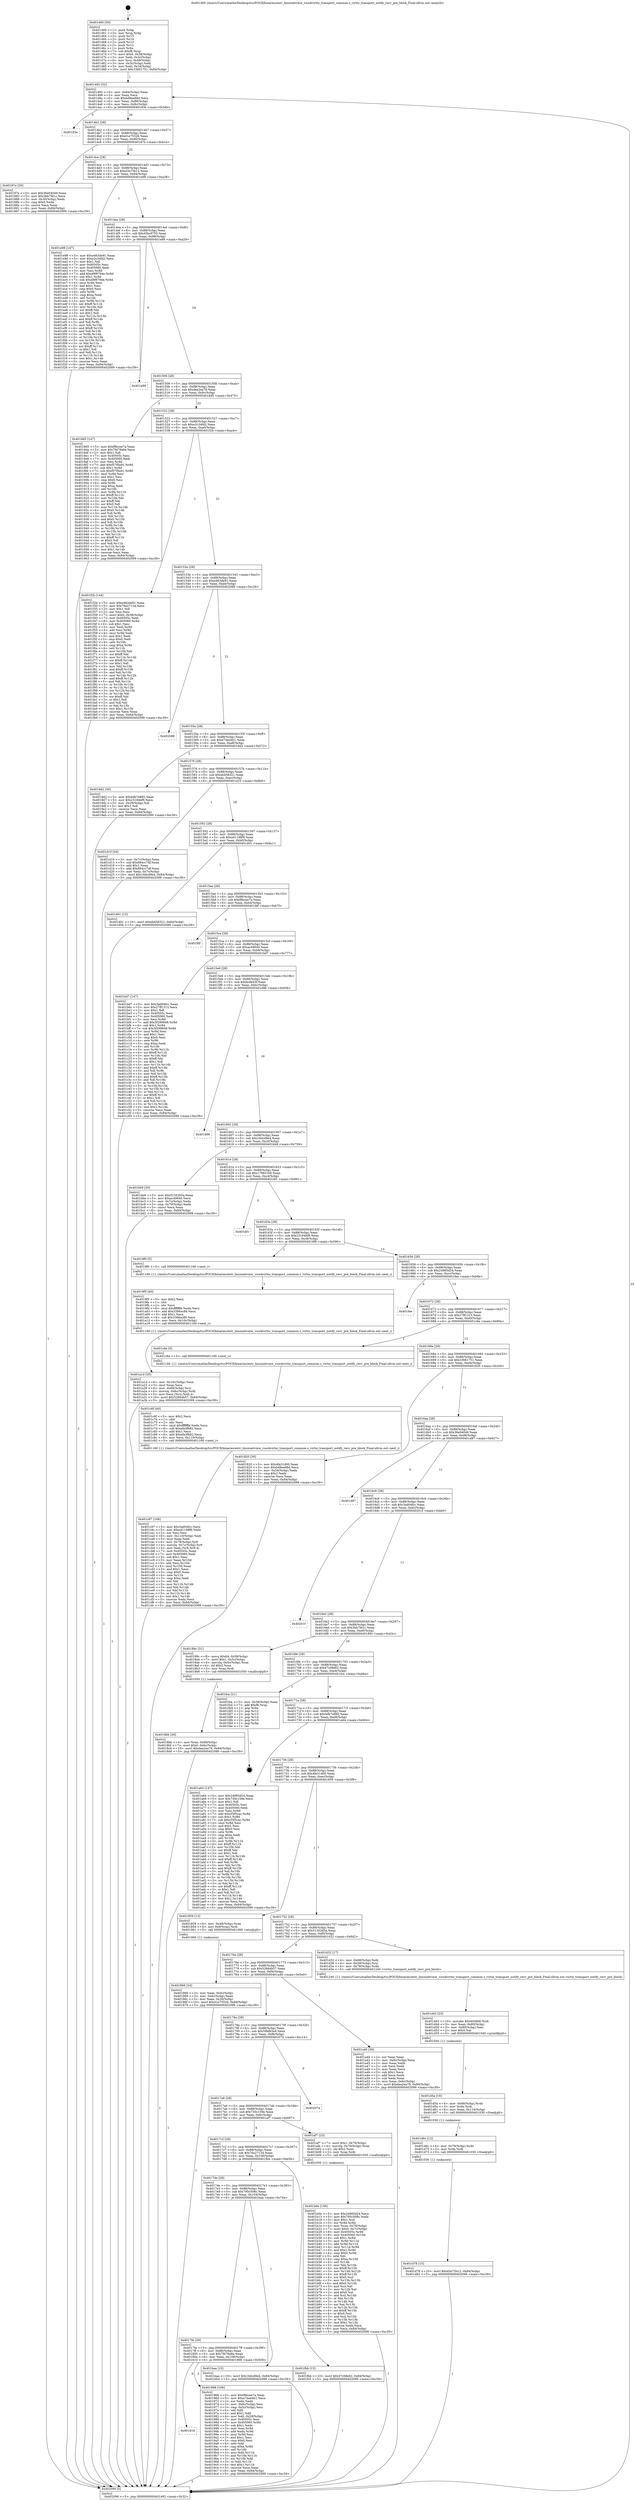 digraph "0x401460" {
  label = "0x401460 (/mnt/c/Users/mathe/Desktop/tcc/POCII/binaries/extr_linuxnetvmw_vsockvirtio_transport_common.c_virtio_transport_notify_recv_pre_block_Final-ollvm.out::main(0))"
  labelloc = "t"
  node[shape=record]

  Entry [label="",width=0.3,height=0.3,shape=circle,fillcolor=black,style=filled]
  "0x401492" [label="{
     0x401492 [32]\l
     | [instrs]\l
     &nbsp;&nbsp;0x401492 \<+6\>: mov -0x84(%rbp),%eax\l
     &nbsp;&nbsp;0x401498 \<+2\>: mov %eax,%ecx\l
     &nbsp;&nbsp;0x40149a \<+6\>: sub $0xbd8ee88d,%ecx\l
     &nbsp;&nbsp;0x4014a0 \<+6\>: mov %eax,-0x88(%rbp)\l
     &nbsp;&nbsp;0x4014a6 \<+6\>: mov %ecx,-0x8c(%rbp)\l
     &nbsp;&nbsp;0x4014ac \<+6\>: je 000000000040183e \<main+0x3de\>\l
  }"]
  "0x40183e" [label="{
     0x40183e\l
  }", style=dashed]
  "0x4014b2" [label="{
     0x4014b2 [28]\l
     | [instrs]\l
     &nbsp;&nbsp;0x4014b2 \<+5\>: jmp 00000000004014b7 \<main+0x57\>\l
     &nbsp;&nbsp;0x4014b7 \<+6\>: mov -0x88(%rbp),%eax\l
     &nbsp;&nbsp;0x4014bd \<+5\>: sub $0xd1e75526,%eax\l
     &nbsp;&nbsp;0x4014c2 \<+6\>: mov %eax,-0x90(%rbp)\l
     &nbsp;&nbsp;0x4014c8 \<+6\>: je 000000000040187e \<main+0x41e\>\l
  }"]
  Exit [label="",width=0.3,height=0.3,shape=circle,fillcolor=black,style=filled,peripheries=2]
  "0x40187e" [label="{
     0x40187e [30]\l
     | [instrs]\l
     &nbsp;&nbsp;0x40187e \<+5\>: mov $0x36e04049,%eax\l
     &nbsp;&nbsp;0x401883 \<+5\>: mov $0x3bb7fd1c,%ecx\l
     &nbsp;&nbsp;0x401888 \<+3\>: mov -0x30(%rbp),%edx\l
     &nbsp;&nbsp;0x40188b \<+3\>: cmp $0x0,%edx\l
     &nbsp;&nbsp;0x40188e \<+3\>: cmove %ecx,%eax\l
     &nbsp;&nbsp;0x401891 \<+6\>: mov %eax,-0x84(%rbp)\l
     &nbsp;&nbsp;0x401897 \<+5\>: jmp 0000000000402099 \<main+0xc39\>\l
  }"]
  "0x4014ce" [label="{
     0x4014ce [28]\l
     | [instrs]\l
     &nbsp;&nbsp;0x4014ce \<+5\>: jmp 00000000004014d3 \<main+0x73\>\l
     &nbsp;&nbsp;0x4014d3 \<+6\>: mov -0x88(%rbp),%eax\l
     &nbsp;&nbsp;0x4014d9 \<+5\>: sub $0xd3a75b12,%eax\l
     &nbsp;&nbsp;0x4014de \<+6\>: mov %eax,-0x94(%rbp)\l
     &nbsp;&nbsp;0x4014e4 \<+6\>: je 0000000000401e98 \<main+0xa38\>\l
  }"]
  "0x401d78" [label="{
     0x401d78 [15]\l
     | [instrs]\l
     &nbsp;&nbsp;0x401d78 \<+10\>: movl $0xd3a75b12,-0x84(%rbp)\l
     &nbsp;&nbsp;0x401d82 \<+5\>: jmp 0000000000402099 \<main+0xc39\>\l
  }"]
  "0x401e98" [label="{
     0x401e98 [147]\l
     | [instrs]\l
     &nbsp;&nbsp;0x401e98 \<+5\>: mov $0xe463de91,%eax\l
     &nbsp;&nbsp;0x401e9d \<+5\>: mov $0xe2c34fd2,%ecx\l
     &nbsp;&nbsp;0x401ea2 \<+2\>: mov $0x1,%dl\l
     &nbsp;&nbsp;0x401ea4 \<+7\>: mov 0x40505c,%esi\l
     &nbsp;&nbsp;0x401eab \<+7\>: mov 0x405060,%edi\l
     &nbsp;&nbsp;0x401eb2 \<+3\>: mov %esi,%r8d\l
     &nbsp;&nbsp;0x401eb5 \<+7\>: add $0xd9f8794e,%r8d\l
     &nbsp;&nbsp;0x401ebc \<+4\>: sub $0x1,%r8d\l
     &nbsp;&nbsp;0x401ec0 \<+7\>: sub $0xd9f8794e,%r8d\l
     &nbsp;&nbsp;0x401ec7 \<+4\>: imul %r8d,%esi\l
     &nbsp;&nbsp;0x401ecb \<+3\>: and $0x1,%esi\l
     &nbsp;&nbsp;0x401ece \<+3\>: cmp $0x0,%esi\l
     &nbsp;&nbsp;0x401ed1 \<+4\>: sete %r9b\l
     &nbsp;&nbsp;0x401ed5 \<+3\>: cmp $0xa,%edi\l
     &nbsp;&nbsp;0x401ed8 \<+4\>: setl %r10b\l
     &nbsp;&nbsp;0x401edc \<+3\>: mov %r9b,%r11b\l
     &nbsp;&nbsp;0x401edf \<+4\>: xor $0xff,%r11b\l
     &nbsp;&nbsp;0x401ee3 \<+3\>: mov %r10b,%bl\l
     &nbsp;&nbsp;0x401ee6 \<+3\>: xor $0xff,%bl\l
     &nbsp;&nbsp;0x401ee9 \<+3\>: xor $0x1,%dl\l
     &nbsp;&nbsp;0x401eec \<+3\>: mov %r11b,%r14b\l
     &nbsp;&nbsp;0x401eef \<+4\>: and $0xff,%r14b\l
     &nbsp;&nbsp;0x401ef3 \<+3\>: and %dl,%r9b\l
     &nbsp;&nbsp;0x401ef6 \<+3\>: mov %bl,%r15b\l
     &nbsp;&nbsp;0x401ef9 \<+4\>: and $0xff,%r15b\l
     &nbsp;&nbsp;0x401efd \<+3\>: and %dl,%r10b\l
     &nbsp;&nbsp;0x401f00 \<+3\>: or %r9b,%r14b\l
     &nbsp;&nbsp;0x401f03 \<+3\>: or %r10b,%r15b\l
     &nbsp;&nbsp;0x401f06 \<+3\>: xor %r15b,%r14b\l
     &nbsp;&nbsp;0x401f09 \<+3\>: or %bl,%r11b\l
     &nbsp;&nbsp;0x401f0c \<+4\>: xor $0xff,%r11b\l
     &nbsp;&nbsp;0x401f10 \<+3\>: or $0x1,%dl\l
     &nbsp;&nbsp;0x401f13 \<+3\>: and %dl,%r11b\l
     &nbsp;&nbsp;0x401f16 \<+3\>: or %r11b,%r14b\l
     &nbsp;&nbsp;0x401f19 \<+4\>: test $0x1,%r14b\l
     &nbsp;&nbsp;0x401f1d \<+3\>: cmovne %ecx,%eax\l
     &nbsp;&nbsp;0x401f20 \<+6\>: mov %eax,-0x84(%rbp)\l
     &nbsp;&nbsp;0x401f26 \<+5\>: jmp 0000000000402099 \<main+0xc39\>\l
  }"]
  "0x4014ea" [label="{
     0x4014ea [28]\l
     | [instrs]\l
     &nbsp;&nbsp;0x4014ea \<+5\>: jmp 00000000004014ef \<main+0x8f\>\l
     &nbsp;&nbsp;0x4014ef \<+6\>: mov -0x88(%rbp),%eax\l
     &nbsp;&nbsp;0x4014f5 \<+5\>: sub $0xd3bc9755,%eax\l
     &nbsp;&nbsp;0x4014fa \<+6\>: mov %eax,-0x98(%rbp)\l
     &nbsp;&nbsp;0x401500 \<+6\>: je 0000000000401e89 \<main+0xa29\>\l
  }"]
  "0x401d6c" [label="{
     0x401d6c [12]\l
     | [instrs]\l
     &nbsp;&nbsp;0x401d6c \<+4\>: mov -0x78(%rbp),%rdx\l
     &nbsp;&nbsp;0x401d70 \<+3\>: mov %rdx,%rdi\l
     &nbsp;&nbsp;0x401d73 \<+5\>: call 0000000000401030 \<free@plt\>\l
     | [calls]\l
     &nbsp;&nbsp;0x401030 \{1\} (unknown)\l
  }"]
  "0x401e89" [label="{
     0x401e89\l
  }", style=dashed]
  "0x401506" [label="{
     0x401506 [28]\l
     | [instrs]\l
     &nbsp;&nbsp;0x401506 \<+5\>: jmp 000000000040150b \<main+0xab\>\l
     &nbsp;&nbsp;0x40150b \<+6\>: mov -0x88(%rbp),%eax\l
     &nbsp;&nbsp;0x401511 \<+5\>: sub $0xdea2ea78,%eax\l
     &nbsp;&nbsp;0x401516 \<+6\>: mov %eax,-0x9c(%rbp)\l
     &nbsp;&nbsp;0x40151c \<+6\>: je 00000000004018d5 \<main+0x475\>\l
  }"]
  "0x401d5a" [label="{
     0x401d5a [18]\l
     | [instrs]\l
     &nbsp;&nbsp;0x401d5a \<+4\>: mov -0x68(%rbp),%rdx\l
     &nbsp;&nbsp;0x401d5e \<+3\>: mov %rdx,%rdi\l
     &nbsp;&nbsp;0x401d61 \<+6\>: mov %eax,-0x114(%rbp)\l
     &nbsp;&nbsp;0x401d67 \<+5\>: call 0000000000401030 \<free@plt\>\l
     | [calls]\l
     &nbsp;&nbsp;0x401030 \{1\} (unknown)\l
  }"]
  "0x4018d5" [label="{
     0x4018d5 [147]\l
     | [instrs]\l
     &nbsp;&nbsp;0x4018d5 \<+5\>: mov $0xf8bcee7a,%eax\l
     &nbsp;&nbsp;0x4018da \<+5\>: mov $0x7fd78a6e,%ecx\l
     &nbsp;&nbsp;0x4018df \<+2\>: mov $0x1,%dl\l
     &nbsp;&nbsp;0x4018e1 \<+7\>: mov 0x40505c,%esi\l
     &nbsp;&nbsp;0x4018e8 \<+7\>: mov 0x405060,%edi\l
     &nbsp;&nbsp;0x4018ef \<+3\>: mov %esi,%r8d\l
     &nbsp;&nbsp;0x4018f2 \<+7\>: add $0xf57f0a91,%r8d\l
     &nbsp;&nbsp;0x4018f9 \<+4\>: sub $0x1,%r8d\l
     &nbsp;&nbsp;0x4018fd \<+7\>: sub $0xf57f0a91,%r8d\l
     &nbsp;&nbsp;0x401904 \<+4\>: imul %r8d,%esi\l
     &nbsp;&nbsp;0x401908 \<+3\>: and $0x1,%esi\l
     &nbsp;&nbsp;0x40190b \<+3\>: cmp $0x0,%esi\l
     &nbsp;&nbsp;0x40190e \<+4\>: sete %r9b\l
     &nbsp;&nbsp;0x401912 \<+3\>: cmp $0xa,%edi\l
     &nbsp;&nbsp;0x401915 \<+4\>: setl %r10b\l
     &nbsp;&nbsp;0x401919 \<+3\>: mov %r9b,%r11b\l
     &nbsp;&nbsp;0x40191c \<+4\>: xor $0xff,%r11b\l
     &nbsp;&nbsp;0x401920 \<+3\>: mov %r10b,%bl\l
     &nbsp;&nbsp;0x401923 \<+3\>: xor $0xff,%bl\l
     &nbsp;&nbsp;0x401926 \<+3\>: xor $0x0,%dl\l
     &nbsp;&nbsp;0x401929 \<+3\>: mov %r11b,%r14b\l
     &nbsp;&nbsp;0x40192c \<+4\>: and $0x0,%r14b\l
     &nbsp;&nbsp;0x401930 \<+3\>: and %dl,%r9b\l
     &nbsp;&nbsp;0x401933 \<+3\>: mov %bl,%r15b\l
     &nbsp;&nbsp;0x401936 \<+4\>: and $0x0,%r15b\l
     &nbsp;&nbsp;0x40193a \<+3\>: and %dl,%r10b\l
     &nbsp;&nbsp;0x40193d \<+3\>: or %r9b,%r14b\l
     &nbsp;&nbsp;0x401940 \<+3\>: or %r10b,%r15b\l
     &nbsp;&nbsp;0x401943 \<+3\>: xor %r15b,%r14b\l
     &nbsp;&nbsp;0x401946 \<+3\>: or %bl,%r11b\l
     &nbsp;&nbsp;0x401949 \<+4\>: xor $0xff,%r11b\l
     &nbsp;&nbsp;0x40194d \<+3\>: or $0x0,%dl\l
     &nbsp;&nbsp;0x401950 \<+3\>: and %dl,%r11b\l
     &nbsp;&nbsp;0x401953 \<+3\>: or %r11b,%r14b\l
     &nbsp;&nbsp;0x401956 \<+4\>: test $0x1,%r14b\l
     &nbsp;&nbsp;0x40195a \<+3\>: cmovne %ecx,%eax\l
     &nbsp;&nbsp;0x40195d \<+6\>: mov %eax,-0x84(%rbp)\l
     &nbsp;&nbsp;0x401963 \<+5\>: jmp 0000000000402099 \<main+0xc39\>\l
  }"]
  "0x401522" [label="{
     0x401522 [28]\l
     | [instrs]\l
     &nbsp;&nbsp;0x401522 \<+5\>: jmp 0000000000401527 \<main+0xc7\>\l
     &nbsp;&nbsp;0x401527 \<+6\>: mov -0x88(%rbp),%eax\l
     &nbsp;&nbsp;0x40152d \<+5\>: sub $0xe2c34fd2,%eax\l
     &nbsp;&nbsp;0x401532 \<+6\>: mov %eax,-0xa0(%rbp)\l
     &nbsp;&nbsp;0x401538 \<+6\>: je 0000000000401f2b \<main+0xacb\>\l
  }"]
  "0x401d43" [label="{
     0x401d43 [23]\l
     | [instrs]\l
     &nbsp;&nbsp;0x401d43 \<+10\>: movabs $0x4030b6,%rdi\l
     &nbsp;&nbsp;0x401d4d \<+3\>: mov %eax,-0x80(%rbp)\l
     &nbsp;&nbsp;0x401d50 \<+3\>: mov -0x80(%rbp),%esi\l
     &nbsp;&nbsp;0x401d53 \<+2\>: mov $0x0,%al\l
     &nbsp;&nbsp;0x401d55 \<+5\>: call 0000000000401040 \<printf@plt\>\l
     | [calls]\l
     &nbsp;&nbsp;0x401040 \{1\} (unknown)\l
  }"]
  "0x401f2b" [label="{
     0x401f2b [144]\l
     | [instrs]\l
     &nbsp;&nbsp;0x401f2b \<+5\>: mov $0xe463de91,%eax\l
     &nbsp;&nbsp;0x401f30 \<+5\>: mov $0x76a27134,%ecx\l
     &nbsp;&nbsp;0x401f35 \<+2\>: mov $0x1,%dl\l
     &nbsp;&nbsp;0x401f37 \<+2\>: xor %esi,%esi\l
     &nbsp;&nbsp;0x401f39 \<+7\>: movl $0x0,-0x38(%rbp)\l
     &nbsp;&nbsp;0x401f40 \<+7\>: mov 0x40505c,%edi\l
     &nbsp;&nbsp;0x401f47 \<+8\>: mov 0x405060,%r8d\l
     &nbsp;&nbsp;0x401f4f \<+3\>: sub $0x1,%esi\l
     &nbsp;&nbsp;0x401f52 \<+3\>: mov %edi,%r9d\l
     &nbsp;&nbsp;0x401f55 \<+3\>: add %esi,%r9d\l
     &nbsp;&nbsp;0x401f58 \<+4\>: imul %r9d,%edi\l
     &nbsp;&nbsp;0x401f5c \<+3\>: and $0x1,%edi\l
     &nbsp;&nbsp;0x401f5f \<+3\>: cmp $0x0,%edi\l
     &nbsp;&nbsp;0x401f62 \<+4\>: sete %r10b\l
     &nbsp;&nbsp;0x401f66 \<+4\>: cmp $0xa,%r8d\l
     &nbsp;&nbsp;0x401f6a \<+4\>: setl %r11b\l
     &nbsp;&nbsp;0x401f6e \<+3\>: mov %r10b,%bl\l
     &nbsp;&nbsp;0x401f71 \<+3\>: xor $0xff,%bl\l
     &nbsp;&nbsp;0x401f74 \<+3\>: mov %r11b,%r14b\l
     &nbsp;&nbsp;0x401f77 \<+4\>: xor $0xff,%r14b\l
     &nbsp;&nbsp;0x401f7b \<+3\>: xor $0x1,%dl\l
     &nbsp;&nbsp;0x401f7e \<+3\>: mov %bl,%r15b\l
     &nbsp;&nbsp;0x401f81 \<+4\>: and $0xff,%r15b\l
     &nbsp;&nbsp;0x401f85 \<+3\>: and %dl,%r10b\l
     &nbsp;&nbsp;0x401f88 \<+3\>: mov %r14b,%r12b\l
     &nbsp;&nbsp;0x401f8b \<+4\>: and $0xff,%r12b\l
     &nbsp;&nbsp;0x401f8f \<+3\>: and %dl,%r11b\l
     &nbsp;&nbsp;0x401f92 \<+3\>: or %r10b,%r15b\l
     &nbsp;&nbsp;0x401f95 \<+3\>: or %r11b,%r12b\l
     &nbsp;&nbsp;0x401f98 \<+3\>: xor %r12b,%r15b\l
     &nbsp;&nbsp;0x401f9b \<+3\>: or %r14b,%bl\l
     &nbsp;&nbsp;0x401f9e \<+3\>: xor $0xff,%bl\l
     &nbsp;&nbsp;0x401fa1 \<+3\>: or $0x1,%dl\l
     &nbsp;&nbsp;0x401fa4 \<+2\>: and %dl,%bl\l
     &nbsp;&nbsp;0x401fa6 \<+3\>: or %bl,%r15b\l
     &nbsp;&nbsp;0x401fa9 \<+4\>: test $0x1,%r15b\l
     &nbsp;&nbsp;0x401fad \<+3\>: cmovne %ecx,%eax\l
     &nbsp;&nbsp;0x401fb0 \<+6\>: mov %eax,-0x84(%rbp)\l
     &nbsp;&nbsp;0x401fb6 \<+5\>: jmp 0000000000402099 \<main+0xc39\>\l
  }"]
  "0x40153e" [label="{
     0x40153e [28]\l
     | [instrs]\l
     &nbsp;&nbsp;0x40153e \<+5\>: jmp 0000000000401543 \<main+0xe3\>\l
     &nbsp;&nbsp;0x401543 \<+6\>: mov -0x88(%rbp),%eax\l
     &nbsp;&nbsp;0x401549 \<+5\>: sub $0xe463de91,%eax\l
     &nbsp;&nbsp;0x40154e \<+6\>: mov %eax,-0xa4(%rbp)\l
     &nbsp;&nbsp;0x401554 \<+6\>: je 0000000000402088 \<main+0xc28\>\l
  }"]
  "0x401c97" [label="{
     0x401c97 [106]\l
     | [instrs]\l
     &nbsp;&nbsp;0x401c97 \<+5\>: mov $0x3ad04fcc,%ecx\l
     &nbsp;&nbsp;0x401c9c \<+5\>: mov $0xed1198f9,%edx\l
     &nbsp;&nbsp;0x401ca1 \<+2\>: xor %esi,%esi\l
     &nbsp;&nbsp;0x401ca3 \<+6\>: mov -0x110(%rbp),%edi\l
     &nbsp;&nbsp;0x401ca9 \<+3\>: imul %eax,%edi\l
     &nbsp;&nbsp;0x401cac \<+4\>: mov -0x78(%rbp),%r8\l
     &nbsp;&nbsp;0x401cb0 \<+4\>: movslq -0x7c(%rbp),%r9\l
     &nbsp;&nbsp;0x401cb4 \<+4\>: mov %edi,(%r8,%r9,4)\l
     &nbsp;&nbsp;0x401cb8 \<+7\>: mov 0x40505c,%eax\l
     &nbsp;&nbsp;0x401cbf \<+7\>: mov 0x405060,%edi\l
     &nbsp;&nbsp;0x401cc6 \<+3\>: sub $0x1,%esi\l
     &nbsp;&nbsp;0x401cc9 \<+3\>: mov %eax,%r10d\l
     &nbsp;&nbsp;0x401ccc \<+3\>: add %esi,%r10d\l
     &nbsp;&nbsp;0x401ccf \<+4\>: imul %r10d,%eax\l
     &nbsp;&nbsp;0x401cd3 \<+3\>: and $0x1,%eax\l
     &nbsp;&nbsp;0x401cd6 \<+3\>: cmp $0x0,%eax\l
     &nbsp;&nbsp;0x401cd9 \<+4\>: sete %r11b\l
     &nbsp;&nbsp;0x401cdd \<+3\>: cmp $0xa,%edi\l
     &nbsp;&nbsp;0x401ce0 \<+3\>: setl %bl\l
     &nbsp;&nbsp;0x401ce3 \<+3\>: mov %r11b,%r14b\l
     &nbsp;&nbsp;0x401ce6 \<+3\>: and %bl,%r14b\l
     &nbsp;&nbsp;0x401ce9 \<+3\>: xor %bl,%r11b\l
     &nbsp;&nbsp;0x401cec \<+3\>: or %r11b,%r14b\l
     &nbsp;&nbsp;0x401cef \<+4\>: test $0x1,%r14b\l
     &nbsp;&nbsp;0x401cf3 \<+3\>: cmovne %edx,%ecx\l
     &nbsp;&nbsp;0x401cf6 \<+6\>: mov %ecx,-0x84(%rbp)\l
     &nbsp;&nbsp;0x401cfc \<+5\>: jmp 0000000000402099 \<main+0xc39\>\l
  }"]
  "0x402088" [label="{
     0x402088\l
  }", style=dashed]
  "0x40155a" [label="{
     0x40155a [28]\l
     | [instrs]\l
     &nbsp;&nbsp;0x40155a \<+5\>: jmp 000000000040155f \<main+0xff\>\l
     &nbsp;&nbsp;0x40155f \<+6\>: mov -0x88(%rbp),%eax\l
     &nbsp;&nbsp;0x401565 \<+5\>: sub $0xe7dad4b1,%eax\l
     &nbsp;&nbsp;0x40156a \<+6\>: mov %eax,-0xa8(%rbp)\l
     &nbsp;&nbsp;0x401570 \<+6\>: je 00000000004019d2 \<main+0x572\>\l
  }"]
  "0x401c6f" [label="{
     0x401c6f [40]\l
     | [instrs]\l
     &nbsp;&nbsp;0x401c6f \<+5\>: mov $0x2,%ecx\l
     &nbsp;&nbsp;0x401c74 \<+1\>: cltd\l
     &nbsp;&nbsp;0x401c75 \<+2\>: idiv %ecx\l
     &nbsp;&nbsp;0x401c77 \<+6\>: imul $0xfffffffe,%edx,%ecx\l
     &nbsp;&nbsp;0x401c7d \<+6\>: sub $0xefa3fb82,%ecx\l
     &nbsp;&nbsp;0x401c83 \<+3\>: add $0x1,%ecx\l
     &nbsp;&nbsp;0x401c86 \<+6\>: add $0xefa3fb82,%ecx\l
     &nbsp;&nbsp;0x401c8c \<+6\>: mov %ecx,-0x110(%rbp)\l
     &nbsp;&nbsp;0x401c92 \<+5\>: call 0000000000401160 \<next_i\>\l
     | [calls]\l
     &nbsp;&nbsp;0x401160 \{1\} (/mnt/c/Users/mathe/Desktop/tcc/POCII/binaries/extr_linuxnetvmw_vsockvirtio_transport_common.c_virtio_transport_notify_recv_pre_block_Final-ollvm.out::next_i)\l
  }"]
  "0x4019d2" [label="{
     0x4019d2 [30]\l
     | [instrs]\l
     &nbsp;&nbsp;0x4019d2 \<+5\>: mov $0x4db7e885,%eax\l
     &nbsp;&nbsp;0x4019d7 \<+5\>: mov $0x23194bf9,%ecx\l
     &nbsp;&nbsp;0x4019dc \<+3\>: mov -0x29(%rbp),%dl\l
     &nbsp;&nbsp;0x4019df \<+3\>: test $0x1,%dl\l
     &nbsp;&nbsp;0x4019e2 \<+3\>: cmovne %ecx,%eax\l
     &nbsp;&nbsp;0x4019e5 \<+6\>: mov %eax,-0x84(%rbp)\l
     &nbsp;&nbsp;0x4019eb \<+5\>: jmp 0000000000402099 \<main+0xc39\>\l
  }"]
  "0x401576" [label="{
     0x401576 [28]\l
     | [instrs]\l
     &nbsp;&nbsp;0x401576 \<+5\>: jmp 000000000040157b \<main+0x11b\>\l
     &nbsp;&nbsp;0x40157b \<+6\>: mov -0x88(%rbp),%eax\l
     &nbsp;&nbsp;0x401581 \<+5\>: sub $0xeb458321,%eax\l
     &nbsp;&nbsp;0x401586 \<+6\>: mov %eax,-0xac(%rbp)\l
     &nbsp;&nbsp;0x40158c \<+6\>: je 0000000000401d10 \<main+0x8b0\>\l
  }"]
  "0x401b0e" [label="{
     0x401b0e [156]\l
     | [instrs]\l
     &nbsp;&nbsp;0x401b0e \<+5\>: mov $0x24985d24,%ecx\l
     &nbsp;&nbsp;0x401b13 \<+5\>: mov $0x795c508c,%edx\l
     &nbsp;&nbsp;0x401b18 \<+3\>: mov $0x1,%sil\l
     &nbsp;&nbsp;0x401b1b \<+3\>: xor %r8d,%r8d\l
     &nbsp;&nbsp;0x401b1e \<+4\>: mov %rax,-0x78(%rbp)\l
     &nbsp;&nbsp;0x401b22 \<+7\>: movl $0x0,-0x7c(%rbp)\l
     &nbsp;&nbsp;0x401b29 \<+8\>: mov 0x40505c,%r9d\l
     &nbsp;&nbsp;0x401b31 \<+8\>: mov 0x405060,%r10d\l
     &nbsp;&nbsp;0x401b39 \<+4\>: sub $0x1,%r8d\l
     &nbsp;&nbsp;0x401b3d \<+3\>: mov %r9d,%r11d\l
     &nbsp;&nbsp;0x401b40 \<+3\>: add %r8d,%r11d\l
     &nbsp;&nbsp;0x401b43 \<+4\>: imul %r11d,%r9d\l
     &nbsp;&nbsp;0x401b47 \<+4\>: and $0x1,%r9d\l
     &nbsp;&nbsp;0x401b4b \<+4\>: cmp $0x0,%r9d\l
     &nbsp;&nbsp;0x401b4f \<+3\>: sete %bl\l
     &nbsp;&nbsp;0x401b52 \<+4\>: cmp $0xa,%r10d\l
     &nbsp;&nbsp;0x401b56 \<+4\>: setl %r14b\l
     &nbsp;&nbsp;0x401b5a \<+3\>: mov %bl,%r15b\l
     &nbsp;&nbsp;0x401b5d \<+4\>: xor $0xff,%r15b\l
     &nbsp;&nbsp;0x401b61 \<+3\>: mov %r14b,%r12b\l
     &nbsp;&nbsp;0x401b64 \<+4\>: xor $0xff,%r12b\l
     &nbsp;&nbsp;0x401b68 \<+4\>: xor $0x0,%sil\l
     &nbsp;&nbsp;0x401b6c \<+3\>: mov %r15b,%r13b\l
     &nbsp;&nbsp;0x401b6f \<+4\>: and $0x0,%r13b\l
     &nbsp;&nbsp;0x401b73 \<+3\>: and %sil,%bl\l
     &nbsp;&nbsp;0x401b76 \<+3\>: mov %r12b,%al\l
     &nbsp;&nbsp;0x401b79 \<+2\>: and $0x0,%al\l
     &nbsp;&nbsp;0x401b7b \<+3\>: and %sil,%r14b\l
     &nbsp;&nbsp;0x401b7e \<+3\>: or %bl,%r13b\l
     &nbsp;&nbsp;0x401b81 \<+3\>: or %r14b,%al\l
     &nbsp;&nbsp;0x401b84 \<+3\>: xor %al,%r13b\l
     &nbsp;&nbsp;0x401b87 \<+3\>: or %r12b,%r15b\l
     &nbsp;&nbsp;0x401b8a \<+4\>: xor $0xff,%r15b\l
     &nbsp;&nbsp;0x401b8e \<+4\>: or $0x0,%sil\l
     &nbsp;&nbsp;0x401b92 \<+3\>: and %sil,%r15b\l
     &nbsp;&nbsp;0x401b95 \<+3\>: or %r15b,%r13b\l
     &nbsp;&nbsp;0x401b98 \<+4\>: test $0x1,%r13b\l
     &nbsp;&nbsp;0x401b9c \<+3\>: cmovne %edx,%ecx\l
     &nbsp;&nbsp;0x401b9f \<+6\>: mov %ecx,-0x84(%rbp)\l
     &nbsp;&nbsp;0x401ba5 \<+5\>: jmp 0000000000402099 \<main+0xc39\>\l
  }"]
  "0x401d10" [label="{
     0x401d10 [34]\l
     | [instrs]\l
     &nbsp;&nbsp;0x401d10 \<+3\>: mov -0x7c(%rbp),%eax\l
     &nbsp;&nbsp;0x401d13 \<+5\>: sub $0x884cc7df,%eax\l
     &nbsp;&nbsp;0x401d18 \<+3\>: add $0x1,%eax\l
     &nbsp;&nbsp;0x401d1b \<+5\>: add $0x884cc7df,%eax\l
     &nbsp;&nbsp;0x401d20 \<+3\>: mov %eax,-0x7c(%rbp)\l
     &nbsp;&nbsp;0x401d23 \<+10\>: movl $0x16dcd9e4,-0x84(%rbp)\l
     &nbsp;&nbsp;0x401d2d \<+5\>: jmp 0000000000402099 \<main+0xc39\>\l
  }"]
  "0x401592" [label="{
     0x401592 [28]\l
     | [instrs]\l
     &nbsp;&nbsp;0x401592 \<+5\>: jmp 0000000000401597 \<main+0x137\>\l
     &nbsp;&nbsp;0x401597 \<+6\>: mov -0x88(%rbp),%eax\l
     &nbsp;&nbsp;0x40159d \<+5\>: sub $0xed1198f9,%eax\l
     &nbsp;&nbsp;0x4015a2 \<+6\>: mov %eax,-0xb0(%rbp)\l
     &nbsp;&nbsp;0x4015a8 \<+6\>: je 0000000000401d01 \<main+0x8a1\>\l
  }"]
  "0x401a1d" [label="{
     0x401a1d [35]\l
     | [instrs]\l
     &nbsp;&nbsp;0x401a1d \<+6\>: mov -0x10c(%rbp),%ecx\l
     &nbsp;&nbsp;0x401a23 \<+3\>: imul %eax,%ecx\l
     &nbsp;&nbsp;0x401a26 \<+4\>: mov -0x68(%rbp),%rsi\l
     &nbsp;&nbsp;0x401a2a \<+4\>: movslq -0x6c(%rbp),%rdi\l
     &nbsp;&nbsp;0x401a2e \<+3\>: mov %ecx,(%rsi,%rdi,4)\l
     &nbsp;&nbsp;0x401a31 \<+10\>: movl $0x52664b57,-0x84(%rbp)\l
     &nbsp;&nbsp;0x401a3b \<+5\>: jmp 0000000000402099 \<main+0xc39\>\l
  }"]
  "0x401d01" [label="{
     0x401d01 [15]\l
     | [instrs]\l
     &nbsp;&nbsp;0x401d01 \<+10\>: movl $0xeb458321,-0x84(%rbp)\l
     &nbsp;&nbsp;0x401d0b \<+5\>: jmp 0000000000402099 \<main+0xc39\>\l
  }"]
  "0x4015ae" [label="{
     0x4015ae [28]\l
     | [instrs]\l
     &nbsp;&nbsp;0x4015ae \<+5\>: jmp 00000000004015b3 \<main+0x153\>\l
     &nbsp;&nbsp;0x4015b3 \<+6\>: mov -0x88(%rbp),%eax\l
     &nbsp;&nbsp;0x4015b9 \<+5\>: sub $0xf8bcee7a,%eax\l
     &nbsp;&nbsp;0x4015be \<+6\>: mov %eax,-0xb4(%rbp)\l
     &nbsp;&nbsp;0x4015c4 \<+6\>: je 0000000000401fdf \<main+0xb7f\>\l
  }"]
  "0x4019f5" [label="{
     0x4019f5 [40]\l
     | [instrs]\l
     &nbsp;&nbsp;0x4019f5 \<+5\>: mov $0x2,%ecx\l
     &nbsp;&nbsp;0x4019fa \<+1\>: cltd\l
     &nbsp;&nbsp;0x4019fb \<+2\>: idiv %ecx\l
     &nbsp;&nbsp;0x4019fd \<+6\>: imul $0xfffffffe,%edx,%ecx\l
     &nbsp;&nbsp;0x401a03 \<+6\>: add $0x3386ac89,%ecx\l
     &nbsp;&nbsp;0x401a09 \<+3\>: add $0x1,%ecx\l
     &nbsp;&nbsp;0x401a0c \<+6\>: sub $0x3386ac89,%ecx\l
     &nbsp;&nbsp;0x401a12 \<+6\>: mov %ecx,-0x10c(%rbp)\l
     &nbsp;&nbsp;0x401a18 \<+5\>: call 0000000000401160 \<next_i\>\l
     | [calls]\l
     &nbsp;&nbsp;0x401160 \{1\} (/mnt/c/Users/mathe/Desktop/tcc/POCII/binaries/extr_linuxnetvmw_vsockvirtio_transport_common.c_virtio_transport_notify_recv_pre_block_Final-ollvm.out::next_i)\l
  }"]
  "0x401fdf" [label="{
     0x401fdf\l
  }", style=dashed]
  "0x4015ca" [label="{
     0x4015ca [28]\l
     | [instrs]\l
     &nbsp;&nbsp;0x4015ca \<+5\>: jmp 00000000004015cf \<main+0x16f\>\l
     &nbsp;&nbsp;0x4015cf \<+6\>: mov -0x88(%rbp),%eax\l
     &nbsp;&nbsp;0x4015d5 \<+5\>: sub $0xac49640,%eax\l
     &nbsp;&nbsp;0x4015da \<+6\>: mov %eax,-0xb8(%rbp)\l
     &nbsp;&nbsp;0x4015e0 \<+6\>: je 0000000000401bd7 \<main+0x777\>\l
  }"]
  "0x401816" [label="{
     0x401816\l
  }", style=dashed]
  "0x401bd7" [label="{
     0x401bd7 [147]\l
     | [instrs]\l
     &nbsp;&nbsp;0x401bd7 \<+5\>: mov $0x3ad04fcc,%eax\l
     &nbsp;&nbsp;0x401bdc \<+5\>: mov $0x27ff1313,%ecx\l
     &nbsp;&nbsp;0x401be1 \<+2\>: mov $0x1,%dl\l
     &nbsp;&nbsp;0x401be3 \<+7\>: mov 0x40505c,%esi\l
     &nbsp;&nbsp;0x401bea \<+7\>: mov 0x405060,%edi\l
     &nbsp;&nbsp;0x401bf1 \<+3\>: mov %esi,%r8d\l
     &nbsp;&nbsp;0x401bf4 \<+7\>: add $0x3f299848,%r8d\l
     &nbsp;&nbsp;0x401bfb \<+4\>: sub $0x1,%r8d\l
     &nbsp;&nbsp;0x401bff \<+7\>: sub $0x3f299848,%r8d\l
     &nbsp;&nbsp;0x401c06 \<+4\>: imul %r8d,%esi\l
     &nbsp;&nbsp;0x401c0a \<+3\>: and $0x1,%esi\l
     &nbsp;&nbsp;0x401c0d \<+3\>: cmp $0x0,%esi\l
     &nbsp;&nbsp;0x401c10 \<+4\>: sete %r9b\l
     &nbsp;&nbsp;0x401c14 \<+3\>: cmp $0xa,%edi\l
     &nbsp;&nbsp;0x401c17 \<+4\>: setl %r10b\l
     &nbsp;&nbsp;0x401c1b \<+3\>: mov %r9b,%r11b\l
     &nbsp;&nbsp;0x401c1e \<+4\>: xor $0xff,%r11b\l
     &nbsp;&nbsp;0x401c22 \<+3\>: mov %r10b,%bl\l
     &nbsp;&nbsp;0x401c25 \<+3\>: xor $0xff,%bl\l
     &nbsp;&nbsp;0x401c28 \<+3\>: xor $0x1,%dl\l
     &nbsp;&nbsp;0x401c2b \<+3\>: mov %r11b,%r14b\l
     &nbsp;&nbsp;0x401c2e \<+4\>: and $0xff,%r14b\l
     &nbsp;&nbsp;0x401c32 \<+3\>: and %dl,%r9b\l
     &nbsp;&nbsp;0x401c35 \<+3\>: mov %bl,%r15b\l
     &nbsp;&nbsp;0x401c38 \<+4\>: and $0xff,%r15b\l
     &nbsp;&nbsp;0x401c3c \<+3\>: and %dl,%r10b\l
     &nbsp;&nbsp;0x401c3f \<+3\>: or %r9b,%r14b\l
     &nbsp;&nbsp;0x401c42 \<+3\>: or %r10b,%r15b\l
     &nbsp;&nbsp;0x401c45 \<+3\>: xor %r15b,%r14b\l
     &nbsp;&nbsp;0x401c48 \<+3\>: or %bl,%r11b\l
     &nbsp;&nbsp;0x401c4b \<+4\>: xor $0xff,%r11b\l
     &nbsp;&nbsp;0x401c4f \<+3\>: or $0x1,%dl\l
     &nbsp;&nbsp;0x401c52 \<+3\>: and %dl,%r11b\l
     &nbsp;&nbsp;0x401c55 \<+3\>: or %r11b,%r14b\l
     &nbsp;&nbsp;0x401c58 \<+4\>: test $0x1,%r14b\l
     &nbsp;&nbsp;0x401c5c \<+3\>: cmovne %ecx,%eax\l
     &nbsp;&nbsp;0x401c5f \<+6\>: mov %eax,-0x84(%rbp)\l
     &nbsp;&nbsp;0x401c65 \<+5\>: jmp 0000000000402099 \<main+0xc39\>\l
  }"]
  "0x4015e6" [label="{
     0x4015e6 [28]\l
     | [instrs]\l
     &nbsp;&nbsp;0x4015e6 \<+5\>: jmp 00000000004015eb \<main+0x18b\>\l
     &nbsp;&nbsp;0x4015eb \<+6\>: mov -0x88(%rbp),%eax\l
     &nbsp;&nbsp;0x4015f1 \<+5\>: sub $0xbcde43f,%eax\l
     &nbsp;&nbsp;0x4015f6 \<+6\>: mov %eax,-0xbc(%rbp)\l
     &nbsp;&nbsp;0x4015fc \<+6\>: je 0000000000401d96 \<main+0x936\>\l
  }"]
  "0x401968" [label="{
     0x401968 [106]\l
     | [instrs]\l
     &nbsp;&nbsp;0x401968 \<+5\>: mov $0xf8bcee7a,%eax\l
     &nbsp;&nbsp;0x40196d \<+5\>: mov $0xe7dad4b1,%ecx\l
     &nbsp;&nbsp;0x401972 \<+2\>: xor %edx,%edx\l
     &nbsp;&nbsp;0x401974 \<+3\>: mov -0x6c(%rbp),%esi\l
     &nbsp;&nbsp;0x401977 \<+3\>: cmp -0x5c(%rbp),%esi\l
     &nbsp;&nbsp;0x40197a \<+4\>: setl %dil\l
     &nbsp;&nbsp;0x40197e \<+4\>: and $0x1,%dil\l
     &nbsp;&nbsp;0x401982 \<+4\>: mov %dil,-0x29(%rbp)\l
     &nbsp;&nbsp;0x401986 \<+7\>: mov 0x40505c,%esi\l
     &nbsp;&nbsp;0x40198d \<+8\>: mov 0x405060,%r8d\l
     &nbsp;&nbsp;0x401995 \<+3\>: sub $0x1,%edx\l
     &nbsp;&nbsp;0x401998 \<+3\>: mov %esi,%r9d\l
     &nbsp;&nbsp;0x40199b \<+3\>: add %edx,%r9d\l
     &nbsp;&nbsp;0x40199e \<+4\>: imul %r9d,%esi\l
     &nbsp;&nbsp;0x4019a2 \<+3\>: and $0x1,%esi\l
     &nbsp;&nbsp;0x4019a5 \<+3\>: cmp $0x0,%esi\l
     &nbsp;&nbsp;0x4019a8 \<+4\>: sete %dil\l
     &nbsp;&nbsp;0x4019ac \<+4\>: cmp $0xa,%r8d\l
     &nbsp;&nbsp;0x4019b0 \<+4\>: setl %r10b\l
     &nbsp;&nbsp;0x4019b4 \<+3\>: mov %dil,%r11b\l
     &nbsp;&nbsp;0x4019b7 \<+3\>: and %r10b,%r11b\l
     &nbsp;&nbsp;0x4019ba \<+3\>: xor %r10b,%dil\l
     &nbsp;&nbsp;0x4019bd \<+3\>: or %dil,%r11b\l
     &nbsp;&nbsp;0x4019c0 \<+4\>: test $0x1,%r11b\l
     &nbsp;&nbsp;0x4019c4 \<+3\>: cmovne %ecx,%eax\l
     &nbsp;&nbsp;0x4019c7 \<+6\>: mov %eax,-0x84(%rbp)\l
     &nbsp;&nbsp;0x4019cd \<+5\>: jmp 0000000000402099 \<main+0xc39\>\l
  }"]
  "0x401d96" [label="{
     0x401d96\l
  }", style=dashed]
  "0x401602" [label="{
     0x401602 [28]\l
     | [instrs]\l
     &nbsp;&nbsp;0x401602 \<+5\>: jmp 0000000000401607 \<main+0x1a7\>\l
     &nbsp;&nbsp;0x401607 \<+6\>: mov -0x88(%rbp),%eax\l
     &nbsp;&nbsp;0x40160d \<+5\>: sub $0x16dcd9e4,%eax\l
     &nbsp;&nbsp;0x401612 \<+6\>: mov %eax,-0xc0(%rbp)\l
     &nbsp;&nbsp;0x401618 \<+6\>: je 0000000000401bb9 \<main+0x759\>\l
  }"]
  "0x4017fa" [label="{
     0x4017fa [28]\l
     | [instrs]\l
     &nbsp;&nbsp;0x4017fa \<+5\>: jmp 00000000004017ff \<main+0x39f\>\l
     &nbsp;&nbsp;0x4017ff \<+6\>: mov -0x88(%rbp),%eax\l
     &nbsp;&nbsp;0x401805 \<+5\>: sub $0x7fd78a6e,%eax\l
     &nbsp;&nbsp;0x40180a \<+6\>: mov %eax,-0x108(%rbp)\l
     &nbsp;&nbsp;0x401810 \<+6\>: je 0000000000401968 \<main+0x508\>\l
  }"]
  "0x401bb9" [label="{
     0x401bb9 [30]\l
     | [instrs]\l
     &nbsp;&nbsp;0x401bb9 \<+5\>: mov $0x5135265a,%eax\l
     &nbsp;&nbsp;0x401bbe \<+5\>: mov $0xac49640,%ecx\l
     &nbsp;&nbsp;0x401bc3 \<+3\>: mov -0x7c(%rbp),%edx\l
     &nbsp;&nbsp;0x401bc6 \<+3\>: cmp -0x70(%rbp),%edx\l
     &nbsp;&nbsp;0x401bc9 \<+3\>: cmovl %ecx,%eax\l
     &nbsp;&nbsp;0x401bcc \<+6\>: mov %eax,-0x84(%rbp)\l
     &nbsp;&nbsp;0x401bd2 \<+5\>: jmp 0000000000402099 \<main+0xc39\>\l
  }"]
  "0x40161e" [label="{
     0x40161e [28]\l
     | [instrs]\l
     &nbsp;&nbsp;0x40161e \<+5\>: jmp 0000000000401623 \<main+0x1c3\>\l
     &nbsp;&nbsp;0x401623 \<+6\>: mov -0x88(%rbp),%eax\l
     &nbsp;&nbsp;0x401629 \<+5\>: sub $0x17965160,%eax\l
     &nbsp;&nbsp;0x40162e \<+6\>: mov %eax,-0xc4(%rbp)\l
     &nbsp;&nbsp;0x401634 \<+6\>: je 0000000000401df1 \<main+0x991\>\l
  }"]
  "0x401baa" [label="{
     0x401baa [15]\l
     | [instrs]\l
     &nbsp;&nbsp;0x401baa \<+10\>: movl $0x16dcd9e4,-0x84(%rbp)\l
     &nbsp;&nbsp;0x401bb4 \<+5\>: jmp 0000000000402099 \<main+0xc39\>\l
  }"]
  "0x401df1" [label="{
     0x401df1\l
  }", style=dashed]
  "0x40163a" [label="{
     0x40163a [28]\l
     | [instrs]\l
     &nbsp;&nbsp;0x40163a \<+5\>: jmp 000000000040163f \<main+0x1df\>\l
     &nbsp;&nbsp;0x40163f \<+6\>: mov -0x88(%rbp),%eax\l
     &nbsp;&nbsp;0x401645 \<+5\>: sub $0x23194bf9,%eax\l
     &nbsp;&nbsp;0x40164a \<+6\>: mov %eax,-0xc8(%rbp)\l
     &nbsp;&nbsp;0x401650 \<+6\>: je 00000000004019f0 \<main+0x590\>\l
  }"]
  "0x4017de" [label="{
     0x4017de [28]\l
     | [instrs]\l
     &nbsp;&nbsp;0x4017de \<+5\>: jmp 00000000004017e3 \<main+0x383\>\l
     &nbsp;&nbsp;0x4017e3 \<+6\>: mov -0x88(%rbp),%eax\l
     &nbsp;&nbsp;0x4017e9 \<+5\>: sub $0x795c508c,%eax\l
     &nbsp;&nbsp;0x4017ee \<+6\>: mov %eax,-0x104(%rbp)\l
     &nbsp;&nbsp;0x4017f4 \<+6\>: je 0000000000401baa \<main+0x74a\>\l
  }"]
  "0x4019f0" [label="{
     0x4019f0 [5]\l
     | [instrs]\l
     &nbsp;&nbsp;0x4019f0 \<+5\>: call 0000000000401160 \<next_i\>\l
     | [calls]\l
     &nbsp;&nbsp;0x401160 \{1\} (/mnt/c/Users/mathe/Desktop/tcc/POCII/binaries/extr_linuxnetvmw_vsockvirtio_transport_common.c_virtio_transport_notify_recv_pre_block_Final-ollvm.out::next_i)\l
  }"]
  "0x401656" [label="{
     0x401656 [28]\l
     | [instrs]\l
     &nbsp;&nbsp;0x401656 \<+5\>: jmp 000000000040165b \<main+0x1fb\>\l
     &nbsp;&nbsp;0x40165b \<+6\>: mov -0x88(%rbp),%eax\l
     &nbsp;&nbsp;0x401661 \<+5\>: sub $0x24985d24,%eax\l
     &nbsp;&nbsp;0x401666 \<+6\>: mov %eax,-0xcc(%rbp)\l
     &nbsp;&nbsp;0x40166c \<+6\>: je 0000000000401fee \<main+0xb8e\>\l
  }"]
  "0x401fbb" [label="{
     0x401fbb [15]\l
     | [instrs]\l
     &nbsp;&nbsp;0x401fbb \<+10\>: movl $0x47c08e62,-0x84(%rbp)\l
     &nbsp;&nbsp;0x401fc5 \<+5\>: jmp 0000000000402099 \<main+0xc39\>\l
  }"]
  "0x401fee" [label="{
     0x401fee\l
  }", style=dashed]
  "0x401672" [label="{
     0x401672 [28]\l
     | [instrs]\l
     &nbsp;&nbsp;0x401672 \<+5\>: jmp 0000000000401677 \<main+0x217\>\l
     &nbsp;&nbsp;0x401677 \<+6\>: mov -0x88(%rbp),%eax\l
     &nbsp;&nbsp;0x40167d \<+5\>: sub $0x27ff1313,%eax\l
     &nbsp;&nbsp;0x401682 \<+6\>: mov %eax,-0xd0(%rbp)\l
     &nbsp;&nbsp;0x401688 \<+6\>: je 0000000000401c6a \<main+0x80a\>\l
  }"]
  "0x4017c2" [label="{
     0x4017c2 [28]\l
     | [instrs]\l
     &nbsp;&nbsp;0x4017c2 \<+5\>: jmp 00000000004017c7 \<main+0x367\>\l
     &nbsp;&nbsp;0x4017c7 \<+6\>: mov -0x88(%rbp),%eax\l
     &nbsp;&nbsp;0x4017cd \<+5\>: sub $0x76a27134,%eax\l
     &nbsp;&nbsp;0x4017d2 \<+6\>: mov %eax,-0x100(%rbp)\l
     &nbsp;&nbsp;0x4017d8 \<+6\>: je 0000000000401fbb \<main+0xb5b\>\l
  }"]
  "0x401c6a" [label="{
     0x401c6a [5]\l
     | [instrs]\l
     &nbsp;&nbsp;0x401c6a \<+5\>: call 0000000000401160 \<next_i\>\l
     | [calls]\l
     &nbsp;&nbsp;0x401160 \{1\} (/mnt/c/Users/mathe/Desktop/tcc/POCII/binaries/extr_linuxnetvmw_vsockvirtio_transport_common.c_virtio_transport_notify_recv_pre_block_Final-ollvm.out::next_i)\l
  }"]
  "0x40168e" [label="{
     0x40168e [28]\l
     | [instrs]\l
     &nbsp;&nbsp;0x40168e \<+5\>: jmp 0000000000401693 \<main+0x233\>\l
     &nbsp;&nbsp;0x401693 \<+6\>: mov -0x88(%rbp),%eax\l
     &nbsp;&nbsp;0x401699 \<+5\>: sub $0x33661751,%eax\l
     &nbsp;&nbsp;0x40169e \<+6\>: mov %eax,-0xd4(%rbp)\l
     &nbsp;&nbsp;0x4016a4 \<+6\>: je 0000000000401820 \<main+0x3c0\>\l
  }"]
  "0x401af7" [label="{
     0x401af7 [23]\l
     | [instrs]\l
     &nbsp;&nbsp;0x401af7 \<+7\>: movl $0x1,-0x70(%rbp)\l
     &nbsp;&nbsp;0x401afe \<+4\>: movslq -0x70(%rbp),%rax\l
     &nbsp;&nbsp;0x401b02 \<+4\>: shl $0x2,%rax\l
     &nbsp;&nbsp;0x401b06 \<+3\>: mov %rax,%rdi\l
     &nbsp;&nbsp;0x401b09 \<+5\>: call 0000000000401050 \<malloc@plt\>\l
     | [calls]\l
     &nbsp;&nbsp;0x401050 \{1\} (unknown)\l
  }"]
  "0x401820" [label="{
     0x401820 [30]\l
     | [instrs]\l
     &nbsp;&nbsp;0x401820 \<+5\>: mov $0x4fa31d00,%eax\l
     &nbsp;&nbsp;0x401825 \<+5\>: mov $0xbd8ee88d,%ecx\l
     &nbsp;&nbsp;0x40182a \<+3\>: mov -0x34(%rbp),%edx\l
     &nbsp;&nbsp;0x40182d \<+3\>: cmp $0x2,%edx\l
     &nbsp;&nbsp;0x401830 \<+3\>: cmovne %ecx,%eax\l
     &nbsp;&nbsp;0x401833 \<+6\>: mov %eax,-0x84(%rbp)\l
     &nbsp;&nbsp;0x401839 \<+5\>: jmp 0000000000402099 \<main+0xc39\>\l
  }"]
  "0x4016aa" [label="{
     0x4016aa [28]\l
     | [instrs]\l
     &nbsp;&nbsp;0x4016aa \<+5\>: jmp 00000000004016af \<main+0x24f\>\l
     &nbsp;&nbsp;0x4016af \<+6\>: mov -0x88(%rbp),%eax\l
     &nbsp;&nbsp;0x4016b5 \<+5\>: sub $0x36e04049,%eax\l
     &nbsp;&nbsp;0x4016ba \<+6\>: mov %eax,-0xd8(%rbp)\l
     &nbsp;&nbsp;0x4016c0 \<+6\>: je 0000000000401d87 \<main+0x927\>\l
  }"]
  "0x402099" [label="{
     0x402099 [5]\l
     | [instrs]\l
     &nbsp;&nbsp;0x402099 \<+5\>: jmp 0000000000401492 \<main+0x32\>\l
  }"]
  "0x401460" [label="{
     0x401460 [50]\l
     | [instrs]\l
     &nbsp;&nbsp;0x401460 \<+1\>: push %rbp\l
     &nbsp;&nbsp;0x401461 \<+3\>: mov %rsp,%rbp\l
     &nbsp;&nbsp;0x401464 \<+2\>: push %r15\l
     &nbsp;&nbsp;0x401466 \<+2\>: push %r14\l
     &nbsp;&nbsp;0x401468 \<+2\>: push %r13\l
     &nbsp;&nbsp;0x40146a \<+2\>: push %r12\l
     &nbsp;&nbsp;0x40146c \<+1\>: push %rbx\l
     &nbsp;&nbsp;0x40146d \<+7\>: sub $0xf8,%rsp\l
     &nbsp;&nbsp;0x401474 \<+7\>: movl $0x0,-0x38(%rbp)\l
     &nbsp;&nbsp;0x40147b \<+3\>: mov %edi,-0x3c(%rbp)\l
     &nbsp;&nbsp;0x40147e \<+4\>: mov %rsi,-0x48(%rbp)\l
     &nbsp;&nbsp;0x401482 \<+3\>: mov -0x3c(%rbp),%edi\l
     &nbsp;&nbsp;0x401485 \<+3\>: mov %edi,-0x34(%rbp)\l
     &nbsp;&nbsp;0x401488 \<+10\>: movl $0x33661751,-0x84(%rbp)\l
  }"]
  "0x4017a6" [label="{
     0x4017a6 [28]\l
     | [instrs]\l
     &nbsp;&nbsp;0x4017a6 \<+5\>: jmp 00000000004017ab \<main+0x34b\>\l
     &nbsp;&nbsp;0x4017ab \<+6\>: mov -0x88(%rbp),%eax\l
     &nbsp;&nbsp;0x4017b1 \<+5\>: sub $0x730c159e,%eax\l
     &nbsp;&nbsp;0x4017b6 \<+6\>: mov %eax,-0xfc(%rbp)\l
     &nbsp;&nbsp;0x4017bc \<+6\>: je 0000000000401af7 \<main+0x697\>\l
  }"]
  "0x401d87" [label="{
     0x401d87\l
  }", style=dashed]
  "0x4016c6" [label="{
     0x4016c6 [28]\l
     | [instrs]\l
     &nbsp;&nbsp;0x4016c6 \<+5\>: jmp 00000000004016cb \<main+0x26b\>\l
     &nbsp;&nbsp;0x4016cb \<+6\>: mov -0x88(%rbp),%eax\l
     &nbsp;&nbsp;0x4016d1 \<+5\>: sub $0x3ad04fcc,%eax\l
     &nbsp;&nbsp;0x4016d6 \<+6\>: mov %eax,-0xdc(%rbp)\l
     &nbsp;&nbsp;0x4016dc \<+6\>: je 000000000040201f \<main+0xbbf\>\l
  }"]
  "0x402074" [label="{
     0x402074\l
  }", style=dashed]
  "0x40201f" [label="{
     0x40201f\l
  }", style=dashed]
  "0x4016e2" [label="{
     0x4016e2 [28]\l
     | [instrs]\l
     &nbsp;&nbsp;0x4016e2 \<+5\>: jmp 00000000004016e7 \<main+0x287\>\l
     &nbsp;&nbsp;0x4016e7 \<+6\>: mov -0x88(%rbp),%eax\l
     &nbsp;&nbsp;0x4016ed \<+5\>: sub $0x3bb7fd1c,%eax\l
     &nbsp;&nbsp;0x4016f2 \<+6\>: mov %eax,-0xe0(%rbp)\l
     &nbsp;&nbsp;0x4016f8 \<+6\>: je 000000000040189c \<main+0x43c\>\l
  }"]
  "0x40178a" [label="{
     0x40178a [28]\l
     | [instrs]\l
     &nbsp;&nbsp;0x40178a \<+5\>: jmp 000000000040178f \<main+0x32f\>\l
     &nbsp;&nbsp;0x40178f \<+6\>: mov -0x88(%rbp),%eax\l
     &nbsp;&nbsp;0x401795 \<+5\>: sub $0x59bfb5e9,%eax\l
     &nbsp;&nbsp;0x40179a \<+6\>: mov %eax,-0xf8(%rbp)\l
     &nbsp;&nbsp;0x4017a0 \<+6\>: je 0000000000402074 \<main+0xc14\>\l
  }"]
  "0x40189c" [label="{
     0x40189c [31]\l
     | [instrs]\l
     &nbsp;&nbsp;0x40189c \<+8\>: movq $0x64,-0x58(%rbp)\l
     &nbsp;&nbsp;0x4018a4 \<+7\>: movl $0x1,-0x5c(%rbp)\l
     &nbsp;&nbsp;0x4018ab \<+4\>: movslq -0x5c(%rbp),%rax\l
     &nbsp;&nbsp;0x4018af \<+4\>: shl $0x2,%rax\l
     &nbsp;&nbsp;0x4018b3 \<+3\>: mov %rax,%rdi\l
     &nbsp;&nbsp;0x4018b6 \<+5\>: call 0000000000401050 \<malloc@plt\>\l
     | [calls]\l
     &nbsp;&nbsp;0x401050 \{1\} (unknown)\l
  }"]
  "0x4016fe" [label="{
     0x4016fe [28]\l
     | [instrs]\l
     &nbsp;&nbsp;0x4016fe \<+5\>: jmp 0000000000401703 \<main+0x2a3\>\l
     &nbsp;&nbsp;0x401703 \<+6\>: mov -0x88(%rbp),%eax\l
     &nbsp;&nbsp;0x401709 \<+5\>: sub $0x47c08e62,%eax\l
     &nbsp;&nbsp;0x40170e \<+6\>: mov %eax,-0xe4(%rbp)\l
     &nbsp;&nbsp;0x401714 \<+6\>: je 0000000000401fca \<main+0xb6a\>\l
  }"]
  "0x401a40" [label="{
     0x401a40 [36]\l
     | [instrs]\l
     &nbsp;&nbsp;0x401a40 \<+2\>: xor %eax,%eax\l
     &nbsp;&nbsp;0x401a42 \<+3\>: mov -0x6c(%rbp),%ecx\l
     &nbsp;&nbsp;0x401a45 \<+2\>: mov %eax,%edx\l
     &nbsp;&nbsp;0x401a47 \<+2\>: sub %ecx,%edx\l
     &nbsp;&nbsp;0x401a49 \<+2\>: mov %eax,%ecx\l
     &nbsp;&nbsp;0x401a4b \<+3\>: sub $0x1,%ecx\l
     &nbsp;&nbsp;0x401a4e \<+2\>: add %ecx,%edx\l
     &nbsp;&nbsp;0x401a50 \<+2\>: sub %edx,%eax\l
     &nbsp;&nbsp;0x401a52 \<+3\>: mov %eax,-0x6c(%rbp)\l
     &nbsp;&nbsp;0x401a55 \<+10\>: movl $0xdea2ea78,-0x84(%rbp)\l
     &nbsp;&nbsp;0x401a5f \<+5\>: jmp 0000000000402099 \<main+0xc39\>\l
  }"]
  "0x401fca" [label="{
     0x401fca [21]\l
     | [instrs]\l
     &nbsp;&nbsp;0x401fca \<+3\>: mov -0x38(%rbp),%eax\l
     &nbsp;&nbsp;0x401fcd \<+7\>: add $0xf8,%rsp\l
     &nbsp;&nbsp;0x401fd4 \<+1\>: pop %rbx\l
     &nbsp;&nbsp;0x401fd5 \<+2\>: pop %r12\l
     &nbsp;&nbsp;0x401fd7 \<+2\>: pop %r13\l
     &nbsp;&nbsp;0x401fd9 \<+2\>: pop %r14\l
     &nbsp;&nbsp;0x401fdb \<+2\>: pop %r15\l
     &nbsp;&nbsp;0x401fdd \<+1\>: pop %rbp\l
     &nbsp;&nbsp;0x401fde \<+1\>: ret\l
  }"]
  "0x40171a" [label="{
     0x40171a [28]\l
     | [instrs]\l
     &nbsp;&nbsp;0x40171a \<+5\>: jmp 000000000040171f \<main+0x2bf\>\l
     &nbsp;&nbsp;0x40171f \<+6\>: mov -0x88(%rbp),%eax\l
     &nbsp;&nbsp;0x401725 \<+5\>: sub $0x4db7e885,%eax\l
     &nbsp;&nbsp;0x40172a \<+6\>: mov %eax,-0xe8(%rbp)\l
     &nbsp;&nbsp;0x401730 \<+6\>: je 0000000000401a64 \<main+0x604\>\l
  }"]
  "0x40176e" [label="{
     0x40176e [28]\l
     | [instrs]\l
     &nbsp;&nbsp;0x40176e \<+5\>: jmp 0000000000401773 \<main+0x313\>\l
     &nbsp;&nbsp;0x401773 \<+6\>: mov -0x88(%rbp),%eax\l
     &nbsp;&nbsp;0x401779 \<+5\>: sub $0x52664b57,%eax\l
     &nbsp;&nbsp;0x40177e \<+6\>: mov %eax,-0xf4(%rbp)\l
     &nbsp;&nbsp;0x401784 \<+6\>: je 0000000000401a40 \<main+0x5e0\>\l
  }"]
  "0x401a64" [label="{
     0x401a64 [147]\l
     | [instrs]\l
     &nbsp;&nbsp;0x401a64 \<+5\>: mov $0x24985d24,%eax\l
     &nbsp;&nbsp;0x401a69 \<+5\>: mov $0x730c159e,%ecx\l
     &nbsp;&nbsp;0x401a6e \<+2\>: mov $0x1,%dl\l
     &nbsp;&nbsp;0x401a70 \<+7\>: mov 0x40505c,%esi\l
     &nbsp;&nbsp;0x401a77 \<+7\>: mov 0x405060,%edi\l
     &nbsp;&nbsp;0x401a7e \<+3\>: mov %esi,%r8d\l
     &nbsp;&nbsp;0x401a81 \<+7\>: add $0xcf3f5cac,%r8d\l
     &nbsp;&nbsp;0x401a88 \<+4\>: sub $0x1,%r8d\l
     &nbsp;&nbsp;0x401a8c \<+7\>: sub $0xcf3f5cac,%r8d\l
     &nbsp;&nbsp;0x401a93 \<+4\>: imul %r8d,%esi\l
     &nbsp;&nbsp;0x401a97 \<+3\>: and $0x1,%esi\l
     &nbsp;&nbsp;0x401a9a \<+3\>: cmp $0x0,%esi\l
     &nbsp;&nbsp;0x401a9d \<+4\>: sete %r9b\l
     &nbsp;&nbsp;0x401aa1 \<+3\>: cmp $0xa,%edi\l
     &nbsp;&nbsp;0x401aa4 \<+4\>: setl %r10b\l
     &nbsp;&nbsp;0x401aa8 \<+3\>: mov %r9b,%r11b\l
     &nbsp;&nbsp;0x401aab \<+4\>: xor $0xff,%r11b\l
     &nbsp;&nbsp;0x401aaf \<+3\>: mov %r10b,%bl\l
     &nbsp;&nbsp;0x401ab2 \<+3\>: xor $0xff,%bl\l
     &nbsp;&nbsp;0x401ab5 \<+3\>: xor $0x1,%dl\l
     &nbsp;&nbsp;0x401ab8 \<+3\>: mov %r11b,%r14b\l
     &nbsp;&nbsp;0x401abb \<+4\>: and $0xff,%r14b\l
     &nbsp;&nbsp;0x401abf \<+3\>: and %dl,%r9b\l
     &nbsp;&nbsp;0x401ac2 \<+3\>: mov %bl,%r15b\l
     &nbsp;&nbsp;0x401ac5 \<+4\>: and $0xff,%r15b\l
     &nbsp;&nbsp;0x401ac9 \<+3\>: and %dl,%r10b\l
     &nbsp;&nbsp;0x401acc \<+3\>: or %r9b,%r14b\l
     &nbsp;&nbsp;0x401acf \<+3\>: or %r10b,%r15b\l
     &nbsp;&nbsp;0x401ad2 \<+3\>: xor %r15b,%r14b\l
     &nbsp;&nbsp;0x401ad5 \<+3\>: or %bl,%r11b\l
     &nbsp;&nbsp;0x401ad8 \<+4\>: xor $0xff,%r11b\l
     &nbsp;&nbsp;0x401adc \<+3\>: or $0x1,%dl\l
     &nbsp;&nbsp;0x401adf \<+3\>: and %dl,%r11b\l
     &nbsp;&nbsp;0x401ae2 \<+3\>: or %r11b,%r14b\l
     &nbsp;&nbsp;0x401ae5 \<+4\>: test $0x1,%r14b\l
     &nbsp;&nbsp;0x401ae9 \<+3\>: cmovne %ecx,%eax\l
     &nbsp;&nbsp;0x401aec \<+6\>: mov %eax,-0x84(%rbp)\l
     &nbsp;&nbsp;0x401af2 \<+5\>: jmp 0000000000402099 \<main+0xc39\>\l
  }"]
  "0x401736" [label="{
     0x401736 [28]\l
     | [instrs]\l
     &nbsp;&nbsp;0x401736 \<+5\>: jmp 000000000040173b \<main+0x2db\>\l
     &nbsp;&nbsp;0x40173b \<+6\>: mov -0x88(%rbp),%eax\l
     &nbsp;&nbsp;0x401741 \<+5\>: sub $0x4fa31d00,%eax\l
     &nbsp;&nbsp;0x401746 \<+6\>: mov %eax,-0xec(%rbp)\l
     &nbsp;&nbsp;0x40174c \<+6\>: je 0000000000401859 \<main+0x3f9\>\l
  }"]
  "0x401d32" [label="{
     0x401d32 [17]\l
     | [instrs]\l
     &nbsp;&nbsp;0x401d32 \<+4\>: mov -0x68(%rbp),%rdi\l
     &nbsp;&nbsp;0x401d36 \<+4\>: mov -0x58(%rbp),%rsi\l
     &nbsp;&nbsp;0x401d3a \<+4\>: mov -0x78(%rbp),%rdx\l
     &nbsp;&nbsp;0x401d3e \<+5\>: call 0000000000401240 \<virtio_transport_notify_recv_pre_block\>\l
     | [calls]\l
     &nbsp;&nbsp;0x401240 \{1\} (/mnt/c/Users/mathe/Desktop/tcc/POCII/binaries/extr_linuxnetvmw_vsockvirtio_transport_common.c_virtio_transport_notify_recv_pre_block_Final-ollvm.out::virtio_transport_notify_recv_pre_block)\l
  }"]
  "0x401859" [label="{
     0x401859 [13]\l
     | [instrs]\l
     &nbsp;&nbsp;0x401859 \<+4\>: mov -0x48(%rbp),%rax\l
     &nbsp;&nbsp;0x40185d \<+4\>: mov 0x8(%rax),%rdi\l
     &nbsp;&nbsp;0x401861 \<+5\>: call 0000000000401060 \<atoi@plt\>\l
     | [calls]\l
     &nbsp;&nbsp;0x401060 \{1\} (unknown)\l
  }"]
  "0x401752" [label="{
     0x401752 [28]\l
     | [instrs]\l
     &nbsp;&nbsp;0x401752 \<+5\>: jmp 0000000000401757 \<main+0x2f7\>\l
     &nbsp;&nbsp;0x401757 \<+6\>: mov -0x88(%rbp),%eax\l
     &nbsp;&nbsp;0x40175d \<+5\>: sub $0x5135265a,%eax\l
     &nbsp;&nbsp;0x401762 \<+6\>: mov %eax,-0xf0(%rbp)\l
     &nbsp;&nbsp;0x401768 \<+6\>: je 0000000000401d32 \<main+0x8d2\>\l
  }"]
  "0x401866" [label="{
     0x401866 [24]\l
     | [instrs]\l
     &nbsp;&nbsp;0x401866 \<+3\>: mov %eax,-0x4c(%rbp)\l
     &nbsp;&nbsp;0x401869 \<+3\>: mov -0x4c(%rbp),%eax\l
     &nbsp;&nbsp;0x40186c \<+3\>: mov %eax,-0x30(%rbp)\l
     &nbsp;&nbsp;0x40186f \<+10\>: movl $0xd1e75526,-0x84(%rbp)\l
     &nbsp;&nbsp;0x401879 \<+5\>: jmp 0000000000402099 \<main+0xc39\>\l
  }"]
  "0x4018bb" [label="{
     0x4018bb [26]\l
     | [instrs]\l
     &nbsp;&nbsp;0x4018bb \<+4\>: mov %rax,-0x68(%rbp)\l
     &nbsp;&nbsp;0x4018bf \<+7\>: movl $0x0,-0x6c(%rbp)\l
     &nbsp;&nbsp;0x4018c6 \<+10\>: movl $0xdea2ea78,-0x84(%rbp)\l
     &nbsp;&nbsp;0x4018d0 \<+5\>: jmp 0000000000402099 \<main+0xc39\>\l
  }"]
  Entry -> "0x401460" [label=" 1"]
  "0x401492" -> "0x40183e" [label=" 0"]
  "0x401492" -> "0x4014b2" [label=" 26"]
  "0x401fca" -> Exit [label=" 1"]
  "0x4014b2" -> "0x40187e" [label=" 1"]
  "0x4014b2" -> "0x4014ce" [label=" 25"]
  "0x401fbb" -> "0x402099" [label=" 1"]
  "0x4014ce" -> "0x401e98" [label=" 1"]
  "0x4014ce" -> "0x4014ea" [label=" 24"]
  "0x401f2b" -> "0x402099" [label=" 1"]
  "0x4014ea" -> "0x401e89" [label=" 0"]
  "0x4014ea" -> "0x401506" [label=" 24"]
  "0x401e98" -> "0x402099" [label=" 1"]
  "0x401506" -> "0x4018d5" [label=" 2"]
  "0x401506" -> "0x401522" [label=" 22"]
  "0x401d78" -> "0x402099" [label=" 1"]
  "0x401522" -> "0x401f2b" [label=" 1"]
  "0x401522" -> "0x40153e" [label=" 21"]
  "0x401d6c" -> "0x401d78" [label=" 1"]
  "0x40153e" -> "0x402088" [label=" 0"]
  "0x40153e" -> "0x40155a" [label=" 21"]
  "0x401d5a" -> "0x401d6c" [label=" 1"]
  "0x40155a" -> "0x4019d2" [label=" 2"]
  "0x40155a" -> "0x401576" [label=" 19"]
  "0x401d43" -> "0x401d5a" [label=" 1"]
  "0x401576" -> "0x401d10" [label=" 1"]
  "0x401576" -> "0x401592" [label=" 18"]
  "0x401d32" -> "0x401d43" [label=" 1"]
  "0x401592" -> "0x401d01" [label=" 1"]
  "0x401592" -> "0x4015ae" [label=" 17"]
  "0x401d10" -> "0x402099" [label=" 1"]
  "0x4015ae" -> "0x401fdf" [label=" 0"]
  "0x4015ae" -> "0x4015ca" [label=" 17"]
  "0x401d01" -> "0x402099" [label=" 1"]
  "0x4015ca" -> "0x401bd7" [label=" 1"]
  "0x4015ca" -> "0x4015e6" [label=" 16"]
  "0x401c97" -> "0x402099" [label=" 1"]
  "0x4015e6" -> "0x401d96" [label=" 0"]
  "0x4015e6" -> "0x401602" [label=" 16"]
  "0x401c6f" -> "0x401c97" [label=" 1"]
  "0x401602" -> "0x401bb9" [label=" 2"]
  "0x401602" -> "0x40161e" [label=" 14"]
  "0x401bd7" -> "0x402099" [label=" 1"]
  "0x40161e" -> "0x401df1" [label=" 0"]
  "0x40161e" -> "0x40163a" [label=" 14"]
  "0x401bb9" -> "0x402099" [label=" 2"]
  "0x40163a" -> "0x4019f0" [label=" 1"]
  "0x40163a" -> "0x401656" [label=" 13"]
  "0x401b0e" -> "0x402099" [label=" 1"]
  "0x401656" -> "0x401fee" [label=" 0"]
  "0x401656" -> "0x401672" [label=" 13"]
  "0x401af7" -> "0x401b0e" [label=" 1"]
  "0x401672" -> "0x401c6a" [label=" 1"]
  "0x401672" -> "0x40168e" [label=" 12"]
  "0x401a40" -> "0x402099" [label=" 1"]
  "0x40168e" -> "0x401820" [label=" 1"]
  "0x40168e" -> "0x4016aa" [label=" 11"]
  "0x401820" -> "0x402099" [label=" 1"]
  "0x401460" -> "0x401492" [label=" 1"]
  "0x402099" -> "0x401492" [label=" 25"]
  "0x401a1d" -> "0x402099" [label=" 1"]
  "0x4016aa" -> "0x401d87" [label=" 0"]
  "0x4016aa" -> "0x4016c6" [label=" 11"]
  "0x4019f0" -> "0x4019f5" [label=" 1"]
  "0x4016c6" -> "0x40201f" [label=" 0"]
  "0x4016c6" -> "0x4016e2" [label=" 11"]
  "0x4019d2" -> "0x402099" [label=" 2"]
  "0x4016e2" -> "0x40189c" [label=" 1"]
  "0x4016e2" -> "0x4016fe" [label=" 10"]
  "0x4017fa" -> "0x401816" [label=" 0"]
  "0x4016fe" -> "0x401fca" [label=" 1"]
  "0x4016fe" -> "0x40171a" [label=" 9"]
  "0x4017fa" -> "0x401968" [label=" 2"]
  "0x40171a" -> "0x401a64" [label=" 1"]
  "0x40171a" -> "0x401736" [label=" 8"]
  "0x4017de" -> "0x4017fa" [label=" 2"]
  "0x401736" -> "0x401859" [label=" 1"]
  "0x401736" -> "0x401752" [label=" 7"]
  "0x401859" -> "0x401866" [label=" 1"]
  "0x401866" -> "0x402099" [label=" 1"]
  "0x40187e" -> "0x402099" [label=" 1"]
  "0x40189c" -> "0x4018bb" [label=" 1"]
  "0x4018bb" -> "0x402099" [label=" 1"]
  "0x4018d5" -> "0x402099" [label=" 2"]
  "0x4017de" -> "0x401baa" [label=" 1"]
  "0x401752" -> "0x401d32" [label=" 1"]
  "0x401752" -> "0x40176e" [label=" 6"]
  "0x401c6a" -> "0x401c6f" [label=" 1"]
  "0x40176e" -> "0x401a40" [label=" 1"]
  "0x40176e" -> "0x40178a" [label=" 5"]
  "0x401968" -> "0x402099" [label=" 2"]
  "0x40178a" -> "0x402074" [label=" 0"]
  "0x40178a" -> "0x4017a6" [label=" 5"]
  "0x4019f5" -> "0x401a1d" [label=" 1"]
  "0x4017a6" -> "0x401af7" [label=" 1"]
  "0x4017a6" -> "0x4017c2" [label=" 4"]
  "0x401a64" -> "0x402099" [label=" 1"]
  "0x4017c2" -> "0x401fbb" [label=" 1"]
  "0x4017c2" -> "0x4017de" [label=" 3"]
  "0x401baa" -> "0x402099" [label=" 1"]
}
